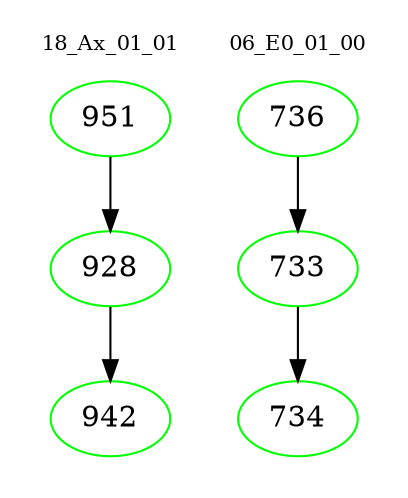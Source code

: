 digraph{
subgraph cluster_0 {
color = white
label = "18_Ax_01_01";
fontsize=10;
T0_951 [label="951", color="green"]
T0_951 -> T0_928 [color="black"]
T0_928 [label="928", color="green"]
T0_928 -> T0_942 [color="black"]
T0_942 [label="942", color="green"]
}
subgraph cluster_1 {
color = white
label = "06_E0_01_00";
fontsize=10;
T1_736 [label="736", color="green"]
T1_736 -> T1_733 [color="black"]
T1_733 [label="733", color="green"]
T1_733 -> T1_734 [color="black"]
T1_734 [label="734", color="green"]
}
}
